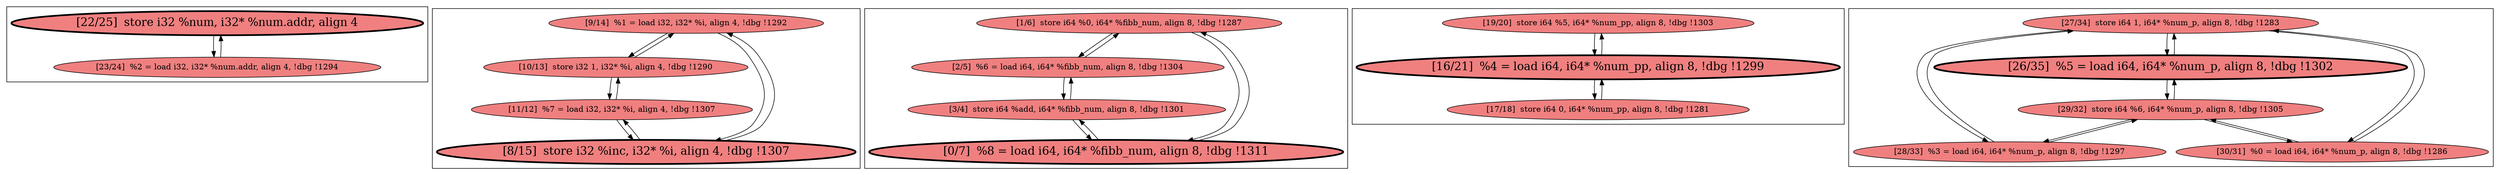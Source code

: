 
digraph G {





subgraph cluster4 {


node58 [penwidth=3.0,fontsize=20,fillcolor=lightcoral,label="[22/25]  store i32 %num, i32* %num.addr, align 4",shape=ellipse,style=filled ]
node57 [fillcolor=lightcoral,label="[23/24]  %2 = load i32, i32* %num.addr, align 4, !dbg !1294",shape=ellipse,style=filled ]

node57->node58 [ ]
node58->node57 [ ]


}

subgraph cluster3 {


node56 [fillcolor=lightcoral,label="[9/14]  %1 = load i32, i32* %i, align 4, !dbg !1292",shape=ellipse,style=filled ]
node55 [fillcolor=lightcoral,label="[10/13]  store i32 1, i32* %i, align 4, !dbg !1290",shape=ellipse,style=filled ]
node53 [fillcolor=lightcoral,label="[11/12]  %7 = load i32, i32* %i, align 4, !dbg !1307",shape=ellipse,style=filled ]
node54 [penwidth=3.0,fontsize=20,fillcolor=lightcoral,label="[8/15]  store i32 %inc, i32* %i, align 4, !dbg !1307",shape=ellipse,style=filled ]

node56->node55 [ ]
node55->node56 [ ]
node55->node53 [ ]
node53->node54 [ ]
node56->node54 [ ]
node53->node55 [ ]
node54->node53 [ ]
node54->node56 [ ]


}

subgraph cluster2 {


node52 [fillcolor=lightcoral,label="[1/6]  store i64 %0, i64* %fibb_num, align 8, !dbg !1287",shape=ellipse,style=filled ]
node49 [fillcolor=lightcoral,label="[2/5]  %6 = load i64, i64* %fibb_num, align 8, !dbg !1304",shape=ellipse,style=filled ]
node51 [fillcolor=lightcoral,label="[3/4]  store i64 %add, i64* %fibb_num, align 8, !dbg !1301",shape=ellipse,style=filled ]
node50 [penwidth=3.0,fontsize=20,fillcolor=lightcoral,label="[0/7]  %8 = load i64, i64* %fibb_num, align 8, !dbg !1311",shape=ellipse,style=filled ]

node52->node50 [ ]
node49->node52 [ ]
node52->node49 [ ]
node49->node51 [ ]
node51->node49 [ ]
node50->node52 [ ]
node50->node51 [ ]
node51->node50 [ ]


}

subgraph cluster0 {


node41 [fillcolor=lightcoral,label="[19/20]  store i64 %5, i64* %num_pp, align 8, !dbg !1303",shape=ellipse,style=filled ]
node43 [fillcolor=lightcoral,label="[17/18]  store i64 0, i64* %num_pp, align 8, !dbg !1281",shape=ellipse,style=filled ]
node42 [penwidth=3.0,fontsize=20,fillcolor=lightcoral,label="[16/21]  %4 = load i64, i64* %num_pp, align 8, !dbg !1299",shape=ellipse,style=filled ]

node41->node42 [ ]
node43->node42 [ ]
node42->node41 [ ]
node42->node43 [ ]


}

subgraph cluster1 {


node48 [fillcolor=lightcoral,label="[27/34]  store i64 1, i64* %num_p, align 8, !dbg !1283",shape=ellipse,style=filled ]
node47 [penwidth=3.0,fontsize=20,fillcolor=lightcoral,label="[26/35]  %5 = load i64, i64* %num_p, align 8, !dbg !1302",shape=ellipse,style=filled ]
node46 [fillcolor=lightcoral,label="[28/33]  %3 = load i64, i64* %num_p, align 8, !dbg !1297",shape=ellipse,style=filled ]
node44 [fillcolor=lightcoral,label="[30/31]  %0 = load i64, i64* %num_p, align 8, !dbg !1286",shape=ellipse,style=filled ]
node45 [fillcolor=lightcoral,label="[29/32]  store i64 %6, i64* %num_p, align 8, !dbg !1305",shape=ellipse,style=filled ]

node44->node45 [ ]
node47->node45 [ ]
node46->node45 [ ]
node45->node46 [ ]
node45->node44 [ ]
node47->node48 [ ]
node44->node48 [ ]
node48->node46 [ ]
node45->node47 [ ]
node48->node47 [ ]
node46->node48 [ ]
node48->node44 [ ]


}

}
